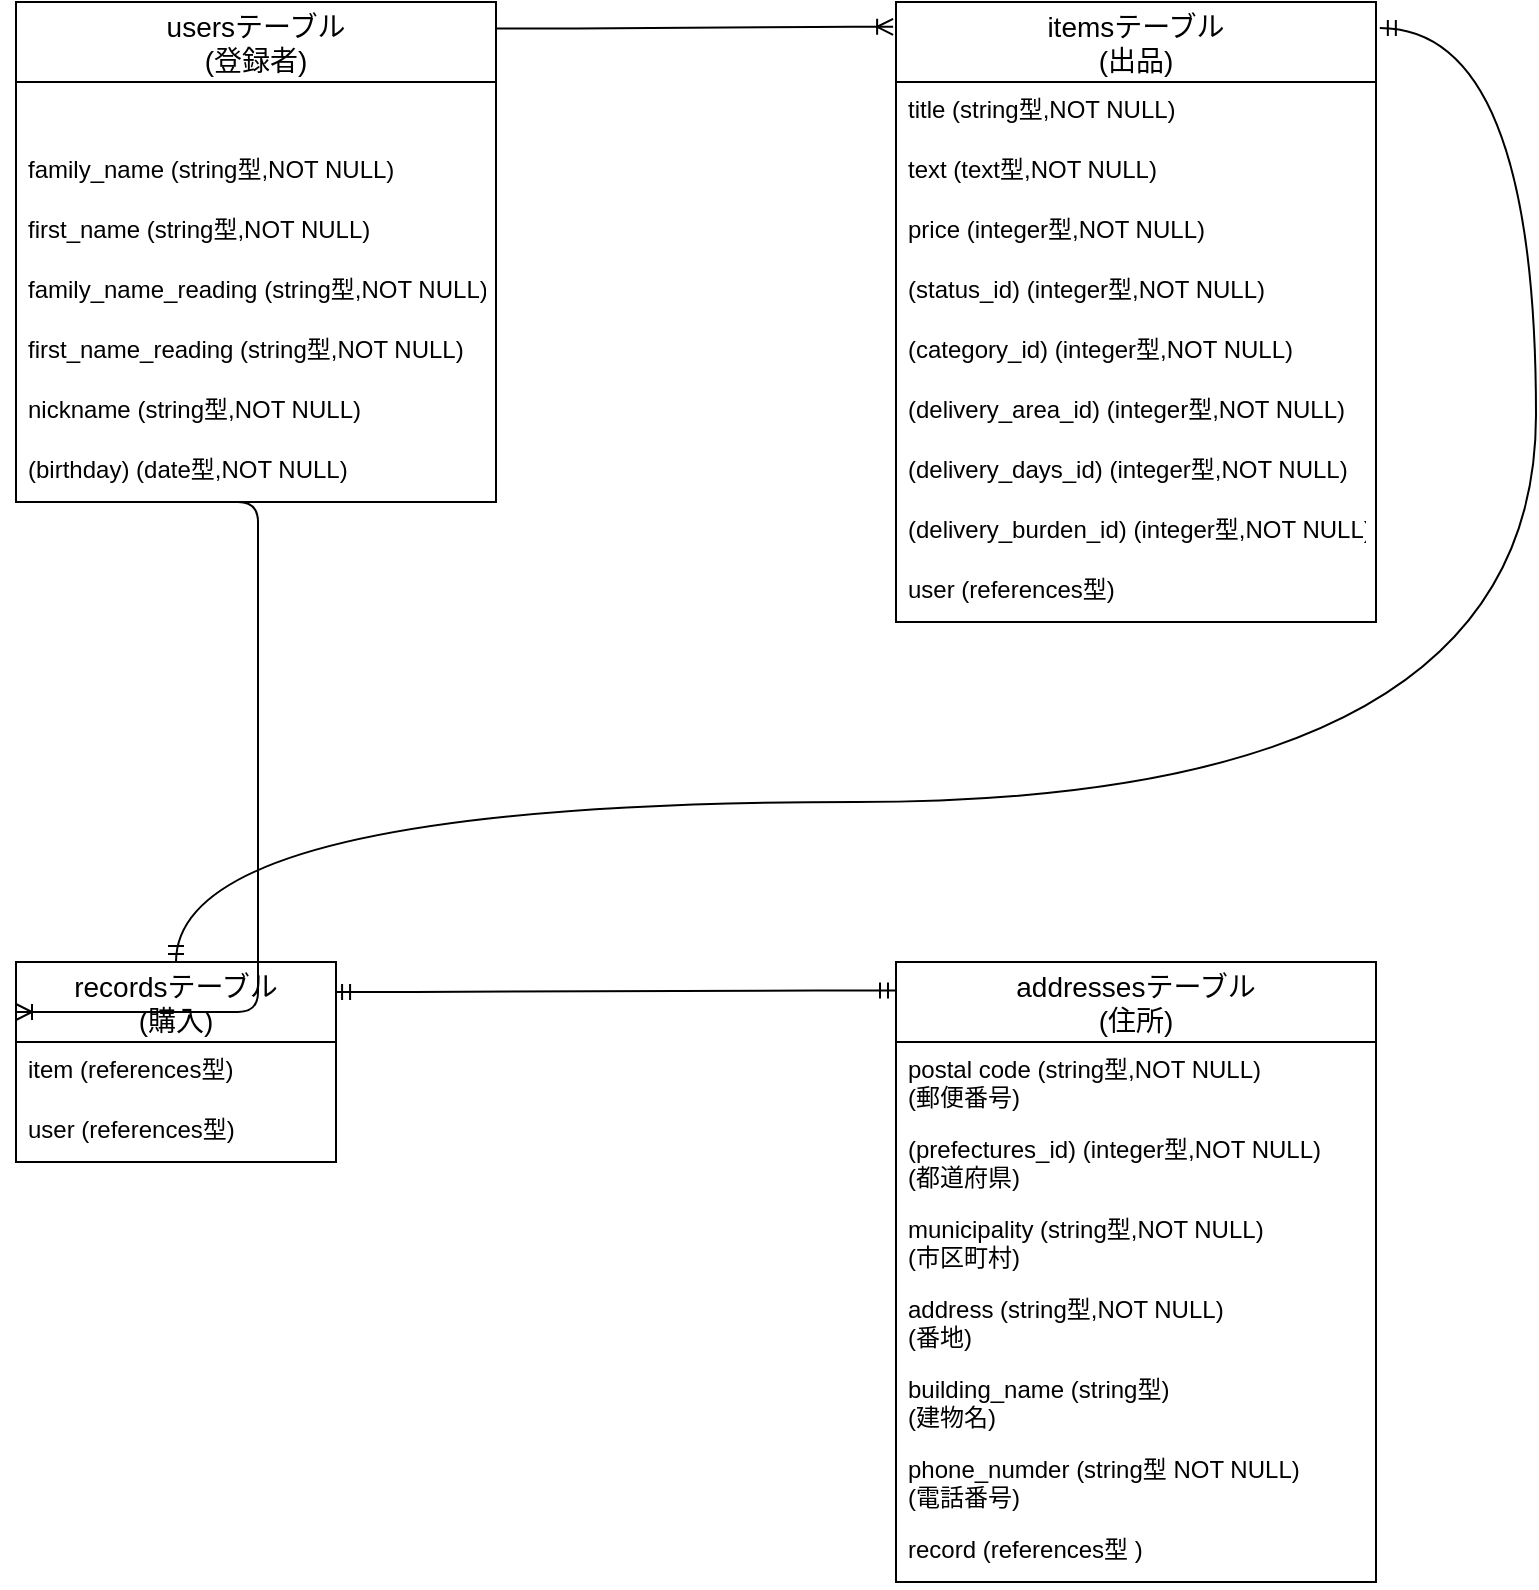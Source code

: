 <mxfile version="13.6.5">
    <diagram id="MlLd6az-TUqGnfiesVWA" name="ページ1">
        <mxGraphModel dx="549" dy="432" grid="1" gridSize="10" guides="1" tooltips="1" connect="1" arrows="0" fold="1" page="1" pageScale="1" pageWidth="1169" pageHeight="827" math="0" shadow="0">
            <root>
                <mxCell id="0"/>
                <mxCell id="1" parent="0"/>
                <mxCell id="13" value="" style="edgeStyle=entityRelationEdgeStyle;fontSize=12;html=1;endArrow=ERoneToMany;entryX=-0.006;entryY=0.04;entryDx=0;entryDy=0;exitX=1;exitY=0.053;exitDx=0;exitDy=0;exitPerimeter=0;entryPerimeter=0;" parent="1" source="4" target="8" edge="1">
                    <mxGeometry width="100" height="100" relative="1" as="geometry">
                        <mxPoint x="360" y="135" as="sourcePoint"/>
                        <mxPoint x="620" y="140" as="targetPoint"/>
                    </mxGeometry>
                </mxCell>
                <mxCell id="21" value="" style="edgeStyle=orthogonalEdgeStyle;fontSize=12;html=1;endArrow=ERmandOne;startArrow=ERmandOne;curved=1;exitX=0.5;exitY=0;exitDx=0;exitDy=0;entryX=1.008;entryY=0.042;entryDx=0;entryDy=0;entryPerimeter=0;" parent="1" source="14" target="8" edge="1">
                    <mxGeometry width="100" height="100" relative="1" as="geometry">
                        <mxPoint x="320" y="490" as="sourcePoint"/>
                        <mxPoint x="822" y="135" as="targetPoint"/>
                        <Array as="points">
                            <mxPoint x="280" y="520"/>
                            <mxPoint x="960" y="520"/>
                            <mxPoint x="960" y="133"/>
                        </Array>
                    </mxGeometry>
                </mxCell>
                <mxCell id="32" value="" style="edgeStyle=entityRelationEdgeStyle;fontSize=12;html=1;endArrow=ERmandOne;startArrow=ERmandOne;exitX=0.994;exitY=0.15;exitDx=0;exitDy=0;exitPerimeter=0;entryX=0;entryY=0.046;entryDx=0;entryDy=0;entryPerimeter=0;" parent="1" source="14" target="24" edge="1">
                    <mxGeometry width="100" height="100" relative="1" as="geometry">
                        <mxPoint x="340" y="680" as="sourcePoint"/>
                        <mxPoint x="629" y="542" as="targetPoint"/>
                    </mxGeometry>
                </mxCell>
                <mxCell id="24" value="addressesテーブル&#10;(住所)" style="swimlane;fontStyle=0;childLayout=stackLayout;horizontal=1;startSize=40;horizontalStack=0;resizeParent=1;resizeParentMax=0;resizeLast=0;collapsible=1;marginBottom=0;align=center;fontSize=14;" parent="1" vertex="1">
                    <mxGeometry x="640" y="600" width="240" height="310" as="geometry">
                        <mxRectangle x="60" y="10" width="50" height="26" as="alternateBounds"/>
                    </mxGeometry>
                </mxCell>
                <mxCell id="25" value="postal code (string型,NOT NULL)&#10;(郵便番号)" style="text;strokeColor=none;fillColor=none;spacingLeft=4;spacingRight=4;overflow=hidden;rotatable=0;points=[[0,0.5],[1,0.5]];portConstraint=eastwest;fontSize=12;" parent="24" vertex="1">
                    <mxGeometry y="40" width="240" height="40" as="geometry"/>
                </mxCell>
                <mxCell id="26" value="(prefectures_id) (integer型,NOT NULL)&#10;(都道府県)" style="text;strokeColor=none;fillColor=none;spacingLeft=4;spacingRight=4;overflow=hidden;rotatable=0;points=[[0,0.5],[1,0.5]];portConstraint=eastwest;fontSize=12;" parent="24" vertex="1">
                    <mxGeometry y="80" width="240" height="40" as="geometry"/>
                </mxCell>
                <mxCell id="27" value="municipality (string型,NOT NULL)&#10;(市区町村)" style="text;strokeColor=none;fillColor=none;spacingLeft=4;spacingRight=4;overflow=hidden;rotatable=0;points=[[0,0.5],[1,0.5]];portConstraint=eastwest;fontSize=12;" parent="24" vertex="1">
                    <mxGeometry y="120" width="240" height="40" as="geometry"/>
                </mxCell>
                <mxCell id="28" value="address (string型,NOT NULL)&#10;(番地)" style="text;strokeColor=none;fillColor=none;spacingLeft=4;spacingRight=4;overflow=hidden;rotatable=0;points=[[0,0.5],[1,0.5]];portConstraint=eastwest;fontSize=12;" parent="24" vertex="1">
                    <mxGeometry y="160" width="240" height="40" as="geometry"/>
                </mxCell>
                <mxCell id="29" value="building_name (string型)&#10;(建物名)" style="text;strokeColor=none;fillColor=none;spacingLeft=4;spacingRight=4;overflow=hidden;rotatable=0;points=[[0,0.5],[1,0.5]];portConstraint=eastwest;fontSize=12;" parent="24" vertex="1">
                    <mxGeometry y="200" width="240" height="40" as="geometry"/>
                </mxCell>
                <mxCell id="47" value="phone_numder (string型 NOT NULL) &#10;(電話番号)" style="text;strokeColor=none;fillColor=none;spacingLeft=4;spacingRight=4;overflow=hidden;rotatable=0;points=[[0,0.5],[1,0.5]];portConstraint=eastwest;fontSize=12;" parent="24" vertex="1">
                    <mxGeometry y="240" width="240" height="40" as="geometry"/>
                </mxCell>
                <mxCell id="57" value="record (references型 ) " style="text;strokeColor=none;fillColor=none;spacingLeft=4;spacingRight=4;overflow=hidden;rotatable=0;points=[[0,0.5],[1,0.5]];portConstraint=eastwest;fontSize=12;" parent="24" vertex="1">
                    <mxGeometry y="280" width="240" height="30" as="geometry"/>
                </mxCell>
                <mxCell id="14" value="recordsテーブル&#10;(購入)" style="swimlane;fontStyle=0;childLayout=stackLayout;horizontal=1;startSize=40;horizontalStack=0;resizeParent=1;resizeParentMax=0;resizeLast=0;collapsible=1;marginBottom=0;align=center;fontSize=14;" parent="1" vertex="1">
                    <mxGeometry x="200" y="600" width="160" height="100" as="geometry">
                        <mxRectangle x="60" y="10" width="50" height="26" as="alternateBounds"/>
                    </mxGeometry>
                </mxCell>
                <mxCell id="23" value="item (references型)" style="text;strokeColor=none;fillColor=none;spacingLeft=4;spacingRight=4;overflow=hidden;rotatable=0;points=[[0,0.5],[1,0.5]];portConstraint=eastwest;fontSize=12;" parent="14" vertex="1">
                    <mxGeometry y="40" width="160" height="30" as="geometry"/>
                </mxCell>
                <mxCell id="16" value="user (references型)" style="text;strokeColor=none;fillColor=none;spacingLeft=4;spacingRight=4;overflow=hidden;rotatable=0;points=[[0,0.5],[1,0.5]];portConstraint=eastwest;fontSize=12;" parent="14" vertex="1">
                    <mxGeometry y="70" width="160" height="30" as="geometry"/>
                </mxCell>
                <mxCell id="8" value="itemsテーブル&#10;(出品)" style="swimlane;fontStyle=0;childLayout=stackLayout;horizontal=1;startSize=40;horizontalStack=0;resizeParent=1;resizeParentMax=0;resizeLast=0;collapsible=1;marginBottom=0;align=center;fontSize=14;" parent="1" vertex="1">
                    <mxGeometry x="640" y="120" width="240" height="310" as="geometry">
                        <mxRectangle x="60" y="10" width="50" height="26" as="alternateBounds"/>
                    </mxGeometry>
                </mxCell>
                <mxCell id="9" value="title (string型,NOT NULL)" style="text;strokeColor=none;fillColor=none;spacingLeft=4;spacingRight=4;overflow=hidden;rotatable=0;points=[[0,0.5],[1,0.5]];portConstraint=eastwest;fontSize=12;" parent="8" vertex="1">
                    <mxGeometry y="40" width="240" height="30" as="geometry"/>
                </mxCell>
                <mxCell id="10" value="text (text型,NOT NULL)" style="text;strokeColor=none;fillColor=none;spacingLeft=4;spacingRight=4;overflow=hidden;rotatable=0;points=[[0,0.5],[1,0.5]];portConstraint=eastwest;fontSize=12;" parent="8" vertex="1">
                    <mxGeometry y="70" width="240" height="30" as="geometry"/>
                </mxCell>
                <mxCell id="11" value="price (integer型,NOT NULL)" style="text;strokeColor=none;fillColor=none;spacingLeft=4;spacingRight=4;overflow=hidden;rotatable=0;points=[[0,0.5],[1,0.5]];portConstraint=eastwest;fontSize=12;" parent="8" vertex="1">
                    <mxGeometry y="100" width="240" height="30" as="geometry"/>
                </mxCell>
                <mxCell id="46" value="(status_id) (integer型,NOT NULL)" style="text;strokeColor=none;fillColor=none;spacingLeft=4;spacingRight=4;overflow=hidden;rotatable=0;points=[[0,0.5],[1,0.5]];portConstraint=eastwest;fontSize=12;" parent="8" vertex="1">
                    <mxGeometry y="130" width="240" height="30" as="geometry"/>
                </mxCell>
                <mxCell id="45" value="(category_id) (integer型,NOT NULL)" style="text;strokeColor=none;fillColor=none;spacingLeft=4;spacingRight=4;overflow=hidden;rotatable=0;points=[[0,0.5],[1,0.5]];portConstraint=eastwest;fontSize=12;" parent="8" vertex="1">
                    <mxGeometry y="160" width="240" height="30" as="geometry"/>
                </mxCell>
                <mxCell id="52" value="(delivery_area_id) (integer型,NOT NULL)" style="text;strokeColor=none;fillColor=none;spacingLeft=4;spacingRight=4;overflow=hidden;rotatable=0;points=[[0,0.5],[1,0.5]];portConstraint=eastwest;fontSize=12;" parent="8" vertex="1">
                    <mxGeometry y="190" width="240" height="30" as="geometry"/>
                </mxCell>
                <mxCell id="51" value="(delivery_days_id) (integer型,NOT NULL)" style="text;strokeColor=none;fillColor=none;spacingLeft=4;spacingRight=4;overflow=hidden;rotatable=0;points=[[0,0.5],[1,0.5]];portConstraint=eastwest;fontSize=12;" parent="8" vertex="1">
                    <mxGeometry y="220" width="240" height="30" as="geometry"/>
                </mxCell>
                <mxCell id="56" value="(delivery_burden_id) (integer型,NOT NULL)" style="text;strokeColor=none;fillColor=none;spacingLeft=4;spacingRight=4;overflow=hidden;rotatable=0;points=[[0,0.5],[1,0.5]];portConstraint=eastwest;fontSize=12;" parent="8" vertex="1">
                    <mxGeometry y="250" width="240" height="30" as="geometry"/>
                </mxCell>
                <mxCell id="44" value="user (references型)" style="text;strokeColor=none;fillColor=none;spacingLeft=4;spacingRight=4;overflow=hidden;rotatable=0;points=[[0,0.5],[1,0.5]];portConstraint=eastwest;fontSize=12;" parent="8" vertex="1">
                    <mxGeometry y="280" width="240" height="30" as="geometry"/>
                </mxCell>
                <mxCell id="4" value="usersテーブル&#10;(登録者)" style="swimlane;fontStyle=0;childLayout=stackLayout;horizontal=1;startSize=40;horizontalStack=0;resizeParent=1;resizeParentMax=0;resizeLast=0;collapsible=1;marginBottom=0;align=center;fontSize=14;fontFamily=Helvetica;" parent="1" vertex="1">
                    <mxGeometry x="200" y="120" width="240" height="250" as="geometry">
                        <mxRectangle x="60" y="10" width="50" height="26" as="alternateBounds"/>
                    </mxGeometry>
                </mxCell>
                <mxCell id="6" value="encrypted_password (string型,NOT NULL)" style="text;strokeColor=none;fillColor=none;spacingLeft=4;spacingRight=4;overflow=hidden;rotatable=0;points=[[0,0.5],[1,0.5]];portConstraint=eastwest;fontSize=12;fontColor=#FFFFFF;" parent="4" vertex="1">
                    <mxGeometry y="40" width="240" height="30" as="geometry"/>
                </mxCell>
                <mxCell id="36" value="family_name (string型,NOT NULL)" style="text;strokeColor=none;fillColor=none;spacingLeft=4;spacingRight=4;overflow=hidden;rotatable=0;points=[[0,0.5],[1,0.5]];portConstraint=eastwest;fontSize=12;" parent="4" vertex="1">
                    <mxGeometry y="70" width="240" height="30" as="geometry"/>
                </mxCell>
                <mxCell id="53" value="first_name (string型,NOT NULL)" style="text;strokeColor=none;fillColor=none;spacingLeft=4;spacingRight=4;overflow=hidden;rotatable=0;points=[[0,0.5],[1,0.5]];portConstraint=eastwest;fontSize=12;" parent="4" vertex="1">
                    <mxGeometry y="100" width="240" height="30" as="geometry"/>
                </mxCell>
                <mxCell id="54" value="family_name_reading (string型,NOT NULL)" style="text;strokeColor=none;fillColor=none;spacingLeft=4;spacingRight=4;overflow=hidden;rotatable=0;points=[[0,0.5],[1,0.5]];portConstraint=eastwest;fontSize=12;" parent="4" vertex="1">
                    <mxGeometry y="130" width="240" height="30" as="geometry"/>
                </mxCell>
                <mxCell id="55" value="first_name_reading (string型,NOT NULL)" style="text;strokeColor=none;fillColor=none;spacingLeft=4;spacingRight=4;overflow=hidden;rotatable=0;points=[[0,0.5],[1,0.5]];portConstraint=eastwest;fontSize=12;" parent="4" vertex="1">
                    <mxGeometry y="160" width="240" height="30" as="geometry"/>
                </mxCell>
                <mxCell id="7" value="nickname (string型,NOT NULL)" style="text;strokeColor=none;fillColor=none;spacingLeft=4;spacingRight=4;overflow=hidden;rotatable=0;points=[[0,0.5],[1,0.5]];portConstraint=eastwest;fontSize=12;" parent="4" vertex="1">
                    <mxGeometry y="190" width="240" height="30" as="geometry"/>
                </mxCell>
                <mxCell id="43" value="(birthday) (date型,NOT NULL)" style="text;spacingLeft=4;spacingRight=4;overflow=hidden;rotatable=0;points=[[0,0.5],[1,0.5]];portConstraint=eastwest;fontSize=12;strokeWidth=10;" parent="4" vertex="1">
                    <mxGeometry y="220" width="240" height="30" as="geometry"/>
                </mxCell>
                <mxCell id="59" value="" style="edgeStyle=entityRelationEdgeStyle;fontSize=12;html=1;endArrow=ERoneToMany;entryX=0;entryY=0.25;entryDx=0;entryDy=0;" parent="1" target="14" edge="1">
                    <mxGeometry width="100" height="100" relative="1" as="geometry">
                        <mxPoint x="291" y="370" as="sourcePoint"/>
                        <mxPoint x="180" y="440" as="targetPoint"/>
                    </mxGeometry>
                </mxCell>
            </root>
        </mxGraphModel>
    </diagram>
</mxfile>